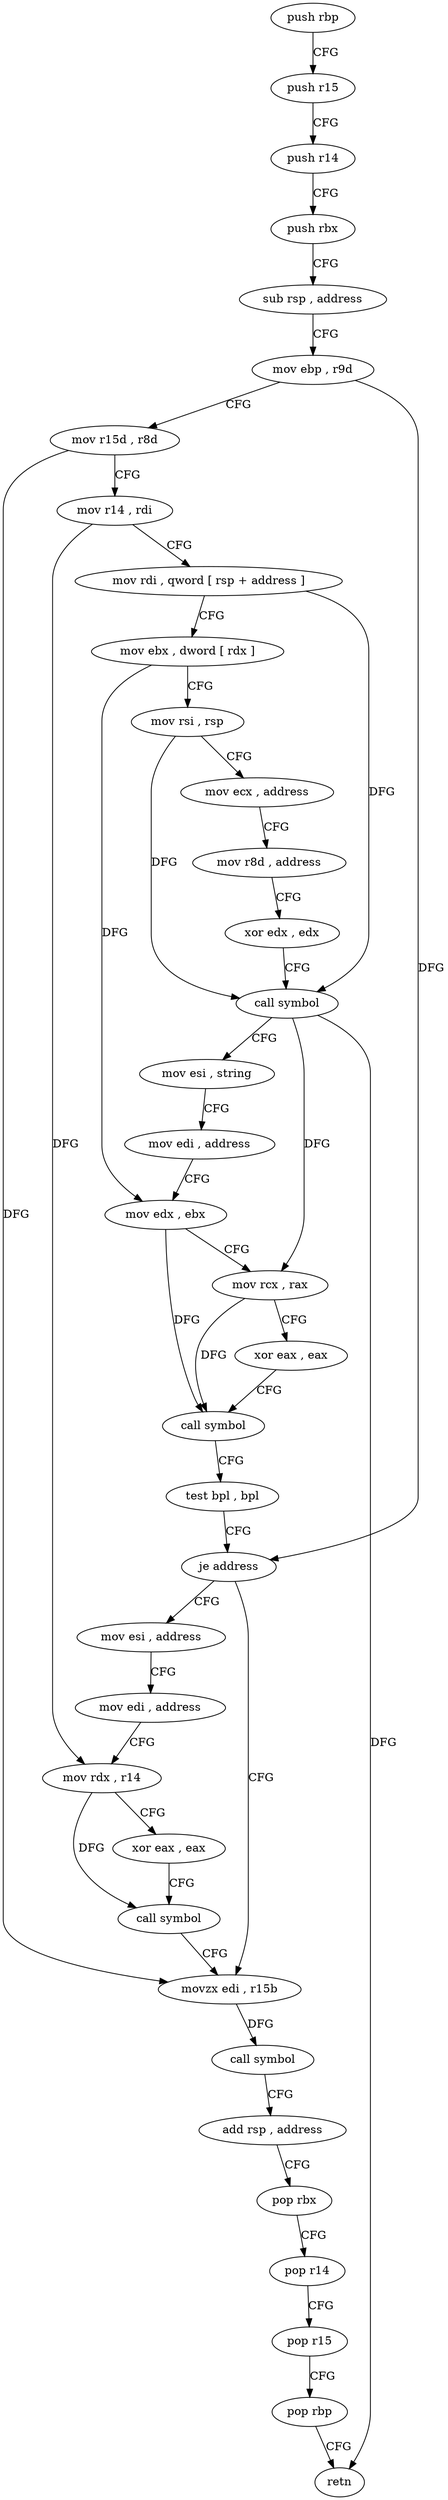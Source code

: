 digraph "func" {
"4223408" [label = "push rbp" ]
"4223409" [label = "push r15" ]
"4223411" [label = "push r14" ]
"4223413" [label = "push rbx" ]
"4223414" [label = "sub rsp , address" ]
"4223421" [label = "mov ebp , r9d" ]
"4223424" [label = "mov r15d , r8d" ]
"4223427" [label = "mov r14 , rdi" ]
"4223430" [label = "mov rdi , qword [ rsp + address ]" ]
"4223438" [label = "mov ebx , dword [ rdx ]" ]
"4223440" [label = "mov rsi , rsp" ]
"4223443" [label = "mov ecx , address" ]
"4223448" [label = "mov r8d , address" ]
"4223454" [label = "xor edx , edx" ]
"4223456" [label = "call symbol" ]
"4223461" [label = "mov esi , string" ]
"4223466" [label = "mov edi , address" ]
"4223471" [label = "mov edx , ebx" ]
"4223473" [label = "mov rcx , rax" ]
"4223476" [label = "xor eax , eax" ]
"4223478" [label = "call symbol" ]
"4223483" [label = "test bpl , bpl" ]
"4223486" [label = "je address" ]
"4223508" [label = "movzx edi , r15b" ]
"4223488" [label = "mov esi , address" ]
"4223512" [label = "call symbol" ]
"4223517" [label = "add rsp , address" ]
"4223524" [label = "pop rbx" ]
"4223525" [label = "pop r14" ]
"4223527" [label = "pop r15" ]
"4223529" [label = "pop rbp" ]
"4223530" [label = "retn" ]
"4223493" [label = "mov edi , address" ]
"4223498" [label = "mov rdx , r14" ]
"4223501" [label = "xor eax , eax" ]
"4223503" [label = "call symbol" ]
"4223408" -> "4223409" [ label = "CFG" ]
"4223409" -> "4223411" [ label = "CFG" ]
"4223411" -> "4223413" [ label = "CFG" ]
"4223413" -> "4223414" [ label = "CFG" ]
"4223414" -> "4223421" [ label = "CFG" ]
"4223421" -> "4223424" [ label = "CFG" ]
"4223421" -> "4223486" [ label = "DFG" ]
"4223424" -> "4223427" [ label = "CFG" ]
"4223424" -> "4223508" [ label = "DFG" ]
"4223427" -> "4223430" [ label = "CFG" ]
"4223427" -> "4223498" [ label = "DFG" ]
"4223430" -> "4223438" [ label = "CFG" ]
"4223430" -> "4223456" [ label = "DFG" ]
"4223438" -> "4223440" [ label = "CFG" ]
"4223438" -> "4223471" [ label = "DFG" ]
"4223440" -> "4223443" [ label = "CFG" ]
"4223440" -> "4223456" [ label = "DFG" ]
"4223443" -> "4223448" [ label = "CFG" ]
"4223448" -> "4223454" [ label = "CFG" ]
"4223454" -> "4223456" [ label = "CFG" ]
"4223456" -> "4223461" [ label = "CFG" ]
"4223456" -> "4223473" [ label = "DFG" ]
"4223456" -> "4223530" [ label = "DFG" ]
"4223461" -> "4223466" [ label = "CFG" ]
"4223466" -> "4223471" [ label = "CFG" ]
"4223471" -> "4223473" [ label = "CFG" ]
"4223471" -> "4223478" [ label = "DFG" ]
"4223473" -> "4223476" [ label = "CFG" ]
"4223473" -> "4223478" [ label = "DFG" ]
"4223476" -> "4223478" [ label = "CFG" ]
"4223478" -> "4223483" [ label = "CFG" ]
"4223483" -> "4223486" [ label = "CFG" ]
"4223486" -> "4223508" [ label = "CFG" ]
"4223486" -> "4223488" [ label = "CFG" ]
"4223508" -> "4223512" [ label = "DFG" ]
"4223488" -> "4223493" [ label = "CFG" ]
"4223512" -> "4223517" [ label = "CFG" ]
"4223517" -> "4223524" [ label = "CFG" ]
"4223524" -> "4223525" [ label = "CFG" ]
"4223525" -> "4223527" [ label = "CFG" ]
"4223527" -> "4223529" [ label = "CFG" ]
"4223529" -> "4223530" [ label = "CFG" ]
"4223493" -> "4223498" [ label = "CFG" ]
"4223498" -> "4223501" [ label = "CFG" ]
"4223498" -> "4223503" [ label = "DFG" ]
"4223501" -> "4223503" [ label = "CFG" ]
"4223503" -> "4223508" [ label = "CFG" ]
}
